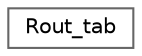 digraph "Graphical Class Hierarchy"
{
 // LATEX_PDF_SIZE
  bgcolor="transparent";
  edge [fontname=Helvetica,fontsize=10,labelfontname=Helvetica,labelfontsize=10];
  node [fontname=Helvetica,fontsize=10,shape=box,height=0.2,width=0.4];
  rankdir="LR";
  Node0 [label="Rout_tab",height=0.2,width=0.4,color="grey40", fillcolor="white", style="filled",URL="$class_rout__tab.html",tooltip="The Rout_tab class can compute a routing step."];
}

